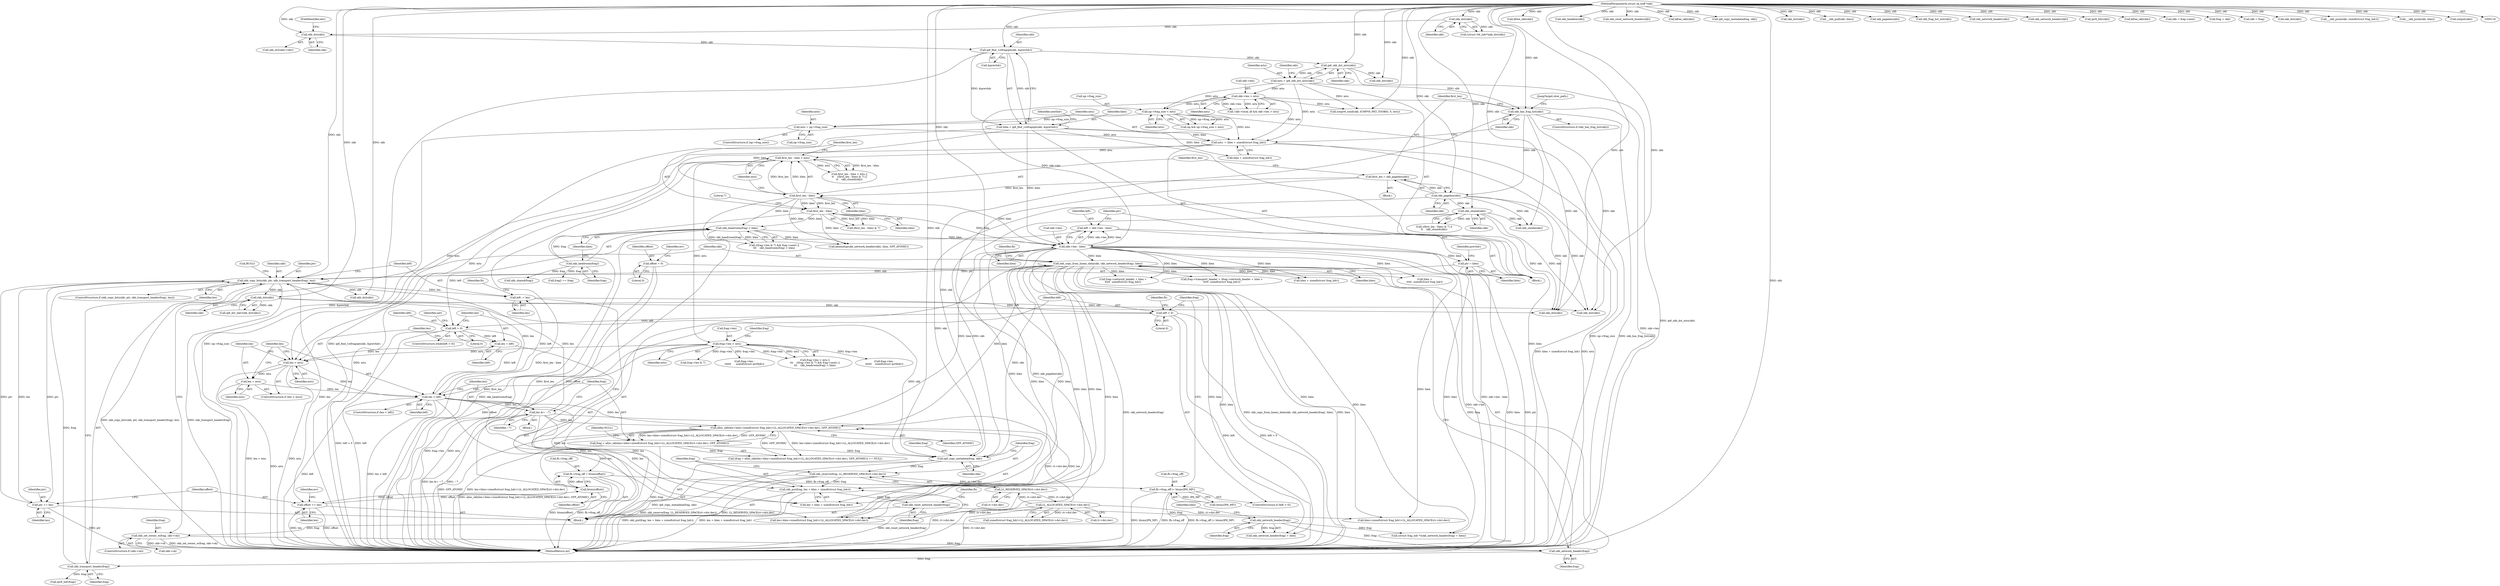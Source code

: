 digraph "0_linux_87c48fa3b4630905f98268dde838ee43626a060c_1@pointer" {
"1000804" [label="(Call,fh->frag_off = htons(offset))"];
"1000808" [label="(Call,htons(offset))"];
"1000154" [label="(Call,offset = 0)"];
"1000835" [label="(Call,offset += len)"];
"1000794" [label="(Call,skb_copy_bits(skb, ptr, skb_transport_header(frag), len))"];
"1000760" [label="(Call,skb_copy_from_linear_data(skb, skb_network_header(frag), hlen))"];
"1000710" [label="(Call,ip6_copy_metadata(frag, skb))"];
"1000680" [label="(Call,frag = alloc_skb(len+hlen+sizeof(struct frag_hdr)+LL_ALLOCATED_SPACE(rt->dst.dev), GFP_ATOMIC))"];
"1000682" [label="(Call,alloc_skb(len+hlen+sizeof(struct frag_hdr)+LL_ALLOCATED_SPACE(rt->dst.dev), GFP_ATOMIC))"];
"1000675" [label="(Call,len &= ~7)"];
"1000671" [label="(Call,len < left)"];
"1000667" [label="(Call,len = mtu)"];
"1000664" [label="(Call,len > mtu)"];
"1000660" [label="(Call,len = left)"];
"1000656" [label="(Call,left > 0)"];
"1000641" [label="(Call,left = skb->len - hlen)"];
"1000643" [label="(Call,skb->len - hlen)"];
"1000194" [label="(Call,skb->len > mtu)"];
"1000184" [label="(Call,mtu = ip6_skb_dst_mtu(skb))"];
"1000186" [label="(Call,ip6_skb_dst_mtu(skb))"];
"1000176" [label="(Call,ip6_find_1stfragopt(skb, &prevhdr))"];
"1000171" [label="(Call,skb_dst(skb))"];
"1000128" [label="(Call,skb_dst(skb))"];
"1000119" [label="(MethodParameterIn,struct sk_buff *skb)"];
"1000267" [label="(Call,first_len - hlen)"];
"1000261" [label="(Call,first_len - hlen)"];
"1000253" [label="(Call,first_len = skb_pagelen(skb))"];
"1000255" [label="(Call,skb_pagelen(skb))"];
"1000249" [label="(Call,skb_has_frag_list(skb))"];
"1000174" [label="(Call,hlen = ip6_find_1stfragopt(skb, &prevhdr))"];
"1000292" [label="(Call,skb_headroom(frag) < hlen)"];
"1000293" [label="(Call,skb_headroom(frag))"];
"1000811" [label="(Call,left > 0)"];
"1000801" [label="(Call,left -= len)"];
"1000260" [label="(Call,first_len - hlen > mtu)"];
"1000242" [label="(Call,mtu -= hlen + sizeof(struct frag_hdr))"];
"1000237" [label="(Call,mtu = np->frag_size)"];
"1000227" [label="(Call,np->frag_size < mtu)"];
"1000277" [label="(Call,frag->len > mtu)"];
"1000690" [label="(Call,LL_ALLOCATED_SPACE(rt->dst.dev))"];
"1000715" [label="(Call,LL_RESERVED_SPACE(rt->dst.dev))"];
"1000848" [label="(Call,skb_dst(skb))"];
"1000271" [label="(Call,skb_cloned(skb))"];
"1000762" [label="(Call,skb_network_header(frag))"];
"1000736" [label="(Call,skb_network_header(frag))"];
"1000729" [label="(Call,skb_reset_network_header(frag))"];
"1000721" [label="(Call,skb_put(frag, len + hlen + sizeof(struct frag_hdr)))"];
"1000713" [label="(Call,skb_reserve(frag, LL_RESERVED_SPACE(rt->dst.dev)))"];
"1000755" [label="(Call,skb_set_owner_w(frag, skb->sk))"];
"1000832" [label="(Call,ptr += len)"];
"1000648" [label="(Call,ptr = hlen)"];
"1000797" [label="(Call,skb_transport_header(frag))"];
"1000814" [label="(Call,fh->frag_off |= htons(IP6_MF))"];
"1000643" [label="(Call,skb->len - hlen)"];
"1000177" [label="(Identifier,skb)"];
"1000797" [label="(Call,skb_transport_header(frag))"];
"1000243" [label="(Identifier,mtu)"];
"1000254" [label="(Identifier,first_len)"];
"1000810" [label="(ControlStructure,if (left > 0))"];
"1000231" [label="(Identifier,mtu)"];
"1000868" [label="(Call,kfree_skb(skb))"];
"1000764" [label="(Identifier,hlen)"];
"1000808" [label="(Call,htons(offset))"];
"1000269" [label="(Identifier,hlen)"];
"1000679" [label="(Call,(frag = alloc_skb(len+hlen+sizeof(struct frag_hdr)+LL_ALLOCATED_SPACE(rt->dst.dev), GFP_ATOMIC)) == NULL)"];
"1000762" [label="(Call,skb_network_header(frag))"];
"1000809" [label="(Identifier,offset)"];
"1000763" [label="(Identifier,frag)"];
"1000170" [label="(Call,skb_dst(skb)->dev)"];
"1000660" [label="(Call,len = left)"];
"1000284" [label="(Call,frag->len & 7)"];
"1000756" [label="(Identifier,frag)"];
"1000702" [label="(Call,skb_dst(skb))"];
"1000723" [label="(Call,len + hlen + sizeof(struct frag_hdr))"];
"1000659" [label="(Block,)"];
"1000761" [label="(Identifier,skb)"];
"1000266" [label="(Call,(first_len - hlen) & 7)"];
"1000256" [label="(Identifier,skb)"];
"1000722" [label="(Identifier,frag)"];
"1000249" [label="(Call,skb_has_frag_list(skb))"];
"1000839" [label="(Identifier,err)"];
"1000262" [label="(Identifier,first_len)"];
"1000225" [label="(Call,np && np->frag_size < mtu)"];
"1000672" [label="(Identifier,len)"];
"1000833" [label="(Identifier,ptr)"];
"1000690" [label="(Call,LL_ALLOCATED_SPACE(rt->dst.dev))"];
"1000171" [label="(Call,skb_dst(skb))"];
"1000178" [label="(Call,&prevhdr)"];
"1000278" [label="(Call,frag->len)"];
"1000814" [label="(Call,fh->frag_off |= htons(IP6_MF))"];
"1000767" [label="(Identifier,fh)"];
"1000661" [label="(Identifier,len)"];
"1000794" [label="(Call,skb_copy_bits(skb, ptr, skb_transport_header(frag), len))"];
"1000849" [label="(Identifier,skb)"];
"1000129" [label="(Identifier,skb)"];
"1000641" [label="(Call,left = skb->len - hlen)"];
"1000228" [label="(Call,np->frag_size)"];
"1000259" [label="(Call,first_len - hlen > mtu ||\n\t\t    ((first_len - hlen) & 7) ||\n\t\t    skb_cloned(skb))"];
"1000865" [label="(Call,skb_dst(skb))"];
"1000422" [label="(Call,skb_headlen(skb))"];
"1000730" [label="(Identifier,frag)"];
"1000760" [label="(Call,skb_copy_from_linear_data(skb, skb_network_header(frag), hlen))"];
"1000743" [label="(Call,frag->network_header + hlen +\n\t\t\t\t\t  sizeof(struct frag_hdr))"];
"1000800" [label="(Call,BUG())"];
"1000804" [label="(Call,fh->frag_off = htons(offset))"];
"1000271" [label="(Call,skb_cloned(skb))"];
"1000381" [label="(Call,skb_reset_network_header(skb))"];
"1000292" [label="(Call,skb_headroom(frag) < hlen)"];
"1000219" [label="(Call,kfree_skb(skb))"];
"1000837" [label="(Identifier,len)"];
"1000242" [label="(Call,mtu -= hlen + sizeof(struct frag_hdr))"];
"1000176" [label="(Call,ip6_find_1stfragopt(skb, &prevhdr))"];
"1000195" [label="(Call,skb->len)"];
"1000665" [label="(Identifier,len)"];
"1000666" [label="(Identifier,mtu)"];
"1000227" [label="(Call,np->frag_size < mtu)"];
"1000755" [label="(Call,skb_set_owner_w(frag, skb->sk))"];
"1000834" [label="(Identifier,len)"];
"1000529" [label="(Call,ip6_copy_metadata(frag, skb))"];
"1000676" [label="(Identifier,len)"];
"1000757" [label="(Call,skb->sk)"];
"1000173" [label="(FieldIdentifier,dev)"];
"1000712" [label="(Identifier,skb)"];
"1000128" [label="(Call,skb_dst(skb))"];
"1000205" [label="(Call,skb_dst(skb))"];
"1000642" [label="(Identifier,left)"];
"1000649" [label="(Identifier,ptr)"];
"1000805" [label="(Call,fh->frag_off)"];
"1000822" [label="(Call,ipv6_hdr(frag))"];
"1000244" [label="(Call,hlen + sizeof(struct frag_hdr))"];
"1000732" [label="(Identifier,fh)"];
"1000264" [label="(Identifier,mtu)"];
"1000737" [label="(Identifier,frag)"];
"1000261" [label="(Call,first_len - hlen)"];
"1000710" [label="(Call,ip6_copy_metadata(frag, skb))"];
"1000650" [label="(Identifier,hlen)"];
"1000818" [label="(Call,htons(IP6_MF))"];
"1000713" [label="(Call,skb_reserve(frag, LL_RESERVED_SPACE(rt->dst.dev)))"];
"1000644" [label="(Call,skb->len)"];
"1000216" [label="(Call,skb_dst(skb))"];
"1000813" [label="(Literal,0)"];
"1000836" [label="(Identifier,offset)"];
"1000682" [label="(Call,alloc_skb(len+hlen+sizeof(struct frag_hdr)+LL_ALLOCATED_SPACE(rt->dst.dev), GFP_ATOMIC))"];
"1000815" [label="(Call,fh->frag_off)"];
"1000184" [label="(Call,mtu = ip6_skb_dst_mtu(skb))"];
"1000367" [label="(Call,__skb_pull(skb, hlen))"];
"1000175" [label="(Identifier,hlen)"];
"1000238" [label="(Identifier,mtu)"];
"1000277" [label="(Call,frag->len > mtu)"];
"1000250" [label="(Identifier,skb)"];
"1000711" [label="(Identifier,frag)"];
"1000793" [label="(ControlStructure,if (skb_copy_bits(skb, ptr, skb_transport_header(frag), len)))"];
"1000172" [label="(Identifier,skb)"];
"1000268" [label="(Identifier,first_len)"];
"1000260" [label="(Call,first_len - hlen > mtu)"];
"1000174" [label="(Call,hlen = ip6_find_1stfragopt(skb, &prevhdr))"];
"1000251" [label="(Block,)"];
"1000736" [label="(Call,skb_network_header(frag))"];
"1000739" [label="(Call,frag->transport_header = (frag->network_header + hlen +\n\t\t\t\t\t  sizeof(struct frag_hdr)))"];
"1000414" [label="(Call,skb_pagelen(skb))"];
"1000847" [label="(Call,ip6_dst_idev(skb_dst(skb)))"];
"1000683" [label="(Call,len+hlen+sizeof(struct frag_hdr)+LL_ALLOCATED_SPACE(rt->dst.dev))"];
"1000662" [label="(Identifier,left)"];
"1000658" [label="(Literal,0)"];
"1000126" [label="(Call,(struct rt6_info*)skb_dst(skb))"];
"1000716" [label="(Call,rt->dst.dev)"];
"1000270" [label="(Literal,7)"];
"1000233" [label="(ControlStructure,if (np->frag_size))"];
"1000192" [label="(Identifier,skb)"];
"1000680" [label="(Call,frag = alloc_skb(len+hlen+sizeof(struct frag_hdr)+LL_ALLOCATED_SPACE(rt->dst.dev), GFP_ATOMIC))"];
"1000647" [label="(Identifier,hlen)"];
"1000751" [label="(ControlStructure,if (skb->sk))"];
"1000198" [label="(Identifier,mtu)"];
"1000208" [label="(Call,icmpv6_send(skb, ICMPV6_PKT_TOOBIG, 0, mtu))"];
"1000154" [label="(Call,offset = 0)"];
"1000657" [label="(Identifier,left)"];
"1000186" [label="(Call,ip6_skb_dst_mtu(skb))"];
"1000664" [label="(Call,len > mtu)"];
"1000721" [label="(Call,skb_put(frag, len + hlen + sizeof(struct frag_hdr)))"];
"1000656" [label="(Call,left > 0)"];
"1000803" [label="(Identifier,len)"];
"1000802" [label="(Identifier,left)"];
"1000267" [label="(Call,first_len - hlen)"];
"1000668" [label="(Identifier,len)"];
"1000640" [label="(JumpTarget,slow_path:)"];
"1000523" [label="(Call,frag->len -\n\t\t\t\t\t\t      sizeof(struct ipv6hdr))"];
"1000801" [label="(Call,left -= len)"];
"1000121" [label="(Block,)"];
"1000619" [label="(Call,frag2 == frag)"];
"1000295" [label="(Identifier,hlen)"];
"1000185" [label="(Identifier,mtu)"];
"1000265" [label="(Call,((first_len - hlen) & 7) ||\n\t\t    skb_cloned(skb))"];
"1000155" [label="(Identifier,offset)"];
"1000341" [label="(Call,skb_frag_list_init(skb))"];
"1000350" [label="(Call,skb_network_header(skb))"];
"1000681" [label="(Identifier,frag)"];
"1000733" [label="(Call,(struct frag_hdr *)(skb_network_header(frag) + hlen))"];
"1000725" [label="(Call,hlen + sizeof(struct frag_hdr))"];
"1000384" [label="(Call,skb_network_header(skb))"];
"1000431" [label="(Call,ipv6_hdr(skb))"];
"1000239" [label="(Call,np->frag_size)"];
"1000697" [label="(Identifier,NULL)"];
"1000189" [label="(Call,!skb->local_df && skb->len > mtu)"];
"1000298" [label="(Call,skb_shared(frag))"];
"1000857" [label="(Call,kfree_skb(skb))"];
"1000272" [label="(Identifier,skb)"];
"1000674" [label="(Block,)"];
"1000349" [label="(Call,kmemdup(skb_network_header(skb), hlen, GFP_ATOMIC))"];
"1000729" [label="(Call,skb_reset_network_header(frag))"];
"1000653" [label="(Identifier,prevhdr)"];
"1000281" [label="(Identifier,mtu)"];
"1000655" [label="(ControlStructure,while(left > 0))"];
"1000276" [label="(Call,frag->len > mtu ||\n\t\t\t    ((frag->len & 7) && frag->next) ||\n\t\t\t    skb_headroom(frag) < hlen)"];
"1000591" [label="(Call,skb = frag->next)"];
"1000823" [label="(Identifier,frag)"];
"1000648" [label="(Call,ptr = hlen)"];
"1000715" [label="(Call,LL_RESERVED_SPACE(rt->dst.dev))"];
"1000237" [label="(Call,mtu = np->frag_size)"];
"1000835" [label="(Call,offset += len)"];
"1000747" [label="(Call,hlen +\n\t\t\t\t\t  sizeof(struct frag_hdr))"];
"1000798" [label="(Identifier,frag)"];
"1000671" [label="(Call,len < left)"];
"1000852" [label="(Identifier,net)"];
"1000685" [label="(Call,hlen+sizeof(struct frag_hdr)+LL_ALLOCATED_SPACE(rt->dst.dev))"];
"1000598" [label="(Call,frag = skb)"];
"1000263" [label="(Identifier,hlen)"];
"1000194" [label="(Call,skb->len > mtu)"];
"1000687" [label="(Call,sizeof(struct frag_hdr)+LL_ALLOCATED_SPACE(rt->dst.dev))"];
"1000854" [label="(Call,skb_dst(skb))"];
"1000293" [label="(Call,skb_headroom(frag))"];
"1000553" [label="(Call,skb = frag)"];
"1000187" [label="(Identifier,skb)"];
"1000735" [label="(Call,skb_network_header(frag) + hlen)"];
"1000248" [label="(ControlStructure,if (skb_has_frag_list(skb)))"];
"1000286" [label="(Identifier,frag)"];
"1000795" [label="(Identifier,skb)"];
"1000361" [label="(Call,skb_dst(skb))"];
"1000667" [label="(Call,len = mtu)"];
"1000796" [label="(Identifier,ptr)"];
"1000294" [label="(Identifier,frag)"];
"1000677" [label="(Identifier,~7)"];
"1000338" [label="(Call,skb_shinfo(skb))"];
"1000811" [label="(Call,left > 0)"];
"1000181" [label="(Identifier,nexthdr)"];
"1000816" [label="(Identifier,fh)"];
"1000663" [label="(ControlStructure,if (len > mtu))"];
"1000738" [label="(Identifier,hlen)"];
"1000673" [label="(Identifier,left)"];
"1000253" [label="(Call,first_len = skb_pagelen(skb))"];
"1000374" [label="(Call,__skb_push(skb, sizeof(struct frag_hdr)))"];
"1000691" [label="(Call,rt->dst.dev)"];
"1000799" [label="(Identifier,len)"];
"1000670" [label="(ControlStructure,if (len < left))"];
"1000848" [label="(Call,skb_dst(skb))"];
"1000872" [label="(MethodReturn,int)"];
"1000669" [label="(Identifier,mtu)"];
"1000282" [label="(Call,((frag->len & 7) && frag->next) ||\n\t\t\t    skb_headroom(frag) < hlen)"];
"1000826" [label="(Call,frag->len -\n\t\t\t\t\t\t    sizeof(struct ipv6hdr))"];
"1000156" [label="(Literal,0)"];
"1000378" [label="(Call,__skb_push(skb, hlen))"];
"1000812" [label="(Identifier,left)"];
"1000806" [label="(Identifier,fh)"];
"1000696" [label="(Identifier,GFP_ATOMIC)"];
"1000159" [label="(Identifier,err)"];
"1000675" [label="(Call,len &= ~7)"];
"1000714" [label="(Identifier,frag)"];
"1000255" [label="(Call,skb_pagelen(skb))"];
"1000534" [label="(Call,output(skb))"];
"1000119" [label="(MethodParameterIn,struct sk_buff *skb)"];
"1000832" [label="(Call,ptr += len)"];
"1000804" -> "1000659"  [label="AST: "];
"1000804" -> "1000808"  [label="CFG: "];
"1000805" -> "1000804"  [label="AST: "];
"1000808" -> "1000804"  [label="AST: "];
"1000812" -> "1000804"  [label="CFG: "];
"1000804" -> "1000872"  [label="DDG: fh->frag_off"];
"1000804" -> "1000872"  [label="DDG: htons(offset)"];
"1000808" -> "1000804"  [label="DDG: offset"];
"1000804" -> "1000814"  [label="DDG: fh->frag_off"];
"1000808" -> "1000809"  [label="CFG: "];
"1000809" -> "1000808"  [label="AST: "];
"1000154" -> "1000808"  [label="DDG: offset"];
"1000835" -> "1000808"  [label="DDG: offset"];
"1000808" -> "1000835"  [label="DDG: offset"];
"1000154" -> "1000121"  [label="AST: "];
"1000154" -> "1000156"  [label="CFG: "];
"1000155" -> "1000154"  [label="AST: "];
"1000156" -> "1000154"  [label="AST: "];
"1000159" -> "1000154"  [label="CFG: "];
"1000154" -> "1000872"  [label="DDG: offset"];
"1000835" -> "1000659"  [label="AST: "];
"1000835" -> "1000837"  [label="CFG: "];
"1000836" -> "1000835"  [label="AST: "];
"1000837" -> "1000835"  [label="AST: "];
"1000839" -> "1000835"  [label="CFG: "];
"1000835" -> "1000872"  [label="DDG: offset"];
"1000835" -> "1000872"  [label="DDG: len"];
"1000794" -> "1000835"  [label="DDG: len"];
"1000794" -> "1000793"  [label="AST: "];
"1000794" -> "1000799"  [label="CFG: "];
"1000795" -> "1000794"  [label="AST: "];
"1000796" -> "1000794"  [label="AST: "];
"1000797" -> "1000794"  [label="AST: "];
"1000799" -> "1000794"  [label="AST: "];
"1000800" -> "1000794"  [label="CFG: "];
"1000802" -> "1000794"  [label="CFG: "];
"1000794" -> "1000872"  [label="DDG: skb_copy_bits(skb, ptr, skb_transport_header(frag), len)"];
"1000794" -> "1000872"  [label="DDG: skb_transport_header(frag)"];
"1000760" -> "1000794"  [label="DDG: skb"];
"1000119" -> "1000794"  [label="DDG: skb"];
"1000832" -> "1000794"  [label="DDG: ptr"];
"1000648" -> "1000794"  [label="DDG: ptr"];
"1000797" -> "1000794"  [label="DDG: frag"];
"1000675" -> "1000794"  [label="DDG: len"];
"1000671" -> "1000794"  [label="DDG: len"];
"1000794" -> "1000801"  [label="DDG: len"];
"1000794" -> "1000832"  [label="DDG: len"];
"1000794" -> "1000832"  [label="DDG: ptr"];
"1000794" -> "1000848"  [label="DDG: skb"];
"1000794" -> "1000865"  [label="DDG: skb"];
"1000760" -> "1000659"  [label="AST: "];
"1000760" -> "1000764"  [label="CFG: "];
"1000761" -> "1000760"  [label="AST: "];
"1000762" -> "1000760"  [label="AST: "];
"1000764" -> "1000760"  [label="AST: "];
"1000767" -> "1000760"  [label="CFG: "];
"1000760" -> "1000872"  [label="DDG: skb_network_header(frag)"];
"1000760" -> "1000872"  [label="DDG: skb_copy_from_linear_data(skb, skb_network_header(frag), hlen)"];
"1000760" -> "1000872"  [label="DDG: hlen"];
"1000760" -> "1000682"  [label="DDG: hlen"];
"1000760" -> "1000683"  [label="DDG: hlen"];
"1000760" -> "1000685"  [label="DDG: hlen"];
"1000760" -> "1000721"  [label="DDG: hlen"];
"1000760" -> "1000723"  [label="DDG: hlen"];
"1000760" -> "1000725"  [label="DDG: hlen"];
"1000760" -> "1000733"  [label="DDG: hlen"];
"1000760" -> "1000735"  [label="DDG: hlen"];
"1000760" -> "1000739"  [label="DDG: hlen"];
"1000760" -> "1000743"  [label="DDG: hlen"];
"1000760" -> "1000747"  [label="DDG: hlen"];
"1000710" -> "1000760"  [label="DDG: skb"];
"1000119" -> "1000760"  [label="DDG: skb"];
"1000762" -> "1000760"  [label="DDG: frag"];
"1000643" -> "1000760"  [label="DDG: hlen"];
"1000710" -> "1000659"  [label="AST: "];
"1000710" -> "1000712"  [label="CFG: "];
"1000711" -> "1000710"  [label="AST: "];
"1000712" -> "1000710"  [label="AST: "];
"1000714" -> "1000710"  [label="CFG: "];
"1000710" -> "1000872"  [label="DDG: ip6_copy_metadata(frag, skb)"];
"1000680" -> "1000710"  [label="DDG: frag"];
"1000848" -> "1000710"  [label="DDG: skb"];
"1000249" -> "1000710"  [label="DDG: skb"];
"1000271" -> "1000710"  [label="DDG: skb"];
"1000255" -> "1000710"  [label="DDG: skb"];
"1000119" -> "1000710"  [label="DDG: skb"];
"1000710" -> "1000713"  [label="DDG: frag"];
"1000680" -> "1000679"  [label="AST: "];
"1000680" -> "1000682"  [label="CFG: "];
"1000681" -> "1000680"  [label="AST: "];
"1000682" -> "1000680"  [label="AST: "];
"1000697" -> "1000680"  [label="CFG: "];
"1000680" -> "1000872"  [label="DDG: frag"];
"1000680" -> "1000872"  [label="DDG: alloc_skb(len+hlen+sizeof(struct frag_hdr)+LL_ALLOCATED_SPACE(rt->dst.dev), GFP_ATOMIC)"];
"1000680" -> "1000679"  [label="DDG: frag"];
"1000682" -> "1000680"  [label="DDG: len+hlen+sizeof(struct frag_hdr)+LL_ALLOCATED_SPACE(rt->dst.dev)"];
"1000682" -> "1000680"  [label="DDG: GFP_ATOMIC"];
"1000682" -> "1000696"  [label="CFG: "];
"1000683" -> "1000682"  [label="AST: "];
"1000696" -> "1000682"  [label="AST: "];
"1000682" -> "1000872"  [label="DDG: GFP_ATOMIC"];
"1000682" -> "1000872"  [label="DDG: len+hlen+sizeof(struct frag_hdr)+LL_ALLOCATED_SPACE(rt->dst.dev)"];
"1000682" -> "1000679"  [label="DDG: len+hlen+sizeof(struct frag_hdr)+LL_ALLOCATED_SPACE(rt->dst.dev)"];
"1000682" -> "1000679"  [label="DDG: GFP_ATOMIC"];
"1000675" -> "1000682"  [label="DDG: len"];
"1000671" -> "1000682"  [label="DDG: len"];
"1000643" -> "1000682"  [label="DDG: hlen"];
"1000690" -> "1000682"  [label="DDG: rt->dst.dev"];
"1000675" -> "1000674"  [label="AST: "];
"1000675" -> "1000677"  [label="CFG: "];
"1000676" -> "1000675"  [label="AST: "];
"1000677" -> "1000675"  [label="AST: "];
"1000681" -> "1000675"  [label="CFG: "];
"1000675" -> "1000872"  [label="DDG: ~7"];
"1000675" -> "1000872"  [label="DDG: len &= ~7"];
"1000671" -> "1000675"  [label="DDG: len"];
"1000675" -> "1000683"  [label="DDG: len"];
"1000675" -> "1000721"  [label="DDG: len"];
"1000675" -> "1000723"  [label="DDG: len"];
"1000671" -> "1000670"  [label="AST: "];
"1000671" -> "1000673"  [label="CFG: "];
"1000672" -> "1000671"  [label="AST: "];
"1000673" -> "1000671"  [label="AST: "];
"1000676" -> "1000671"  [label="CFG: "];
"1000681" -> "1000671"  [label="CFG: "];
"1000671" -> "1000872"  [label="DDG: len < left"];
"1000671" -> "1000872"  [label="DDG: left"];
"1000667" -> "1000671"  [label="DDG: len"];
"1000664" -> "1000671"  [label="DDG: len"];
"1000656" -> "1000671"  [label="DDG: left"];
"1000671" -> "1000683"  [label="DDG: len"];
"1000671" -> "1000721"  [label="DDG: len"];
"1000671" -> "1000723"  [label="DDG: len"];
"1000671" -> "1000801"  [label="DDG: left"];
"1000667" -> "1000663"  [label="AST: "];
"1000667" -> "1000669"  [label="CFG: "];
"1000668" -> "1000667"  [label="AST: "];
"1000669" -> "1000667"  [label="AST: "];
"1000672" -> "1000667"  [label="CFG: "];
"1000667" -> "1000872"  [label="DDG: mtu"];
"1000664" -> "1000667"  [label="DDG: mtu"];
"1000664" -> "1000663"  [label="AST: "];
"1000664" -> "1000666"  [label="CFG: "];
"1000665" -> "1000664"  [label="AST: "];
"1000666" -> "1000664"  [label="AST: "];
"1000668" -> "1000664"  [label="CFG: "];
"1000672" -> "1000664"  [label="CFG: "];
"1000664" -> "1000872"  [label="DDG: len > mtu"];
"1000664" -> "1000872"  [label="DDG: mtu"];
"1000660" -> "1000664"  [label="DDG: len"];
"1000260" -> "1000664"  [label="DDG: mtu"];
"1000242" -> "1000664"  [label="DDG: mtu"];
"1000277" -> "1000664"  [label="DDG: mtu"];
"1000660" -> "1000659"  [label="AST: "];
"1000660" -> "1000662"  [label="CFG: "];
"1000661" -> "1000660"  [label="AST: "];
"1000662" -> "1000660"  [label="AST: "];
"1000665" -> "1000660"  [label="CFG: "];
"1000656" -> "1000660"  [label="DDG: left"];
"1000656" -> "1000655"  [label="AST: "];
"1000656" -> "1000658"  [label="CFG: "];
"1000657" -> "1000656"  [label="AST: "];
"1000658" -> "1000656"  [label="AST: "];
"1000661" -> "1000656"  [label="CFG: "];
"1000852" -> "1000656"  [label="CFG: "];
"1000656" -> "1000872"  [label="DDG: left > 0"];
"1000656" -> "1000872"  [label="DDG: left"];
"1000641" -> "1000656"  [label="DDG: left"];
"1000811" -> "1000656"  [label="DDG: left"];
"1000641" -> "1000121"  [label="AST: "];
"1000641" -> "1000643"  [label="CFG: "];
"1000642" -> "1000641"  [label="AST: "];
"1000643" -> "1000641"  [label="AST: "];
"1000649" -> "1000641"  [label="CFG: "];
"1000641" -> "1000872"  [label="DDG: skb->len - hlen"];
"1000643" -> "1000641"  [label="DDG: skb->len"];
"1000643" -> "1000641"  [label="DDG: hlen"];
"1000643" -> "1000647"  [label="CFG: "];
"1000644" -> "1000643"  [label="AST: "];
"1000647" -> "1000643"  [label="AST: "];
"1000643" -> "1000872"  [label="DDG: skb->len"];
"1000194" -> "1000643"  [label="DDG: skb->len"];
"1000267" -> "1000643"  [label="DDG: hlen"];
"1000261" -> "1000643"  [label="DDG: hlen"];
"1000292" -> "1000643"  [label="DDG: hlen"];
"1000174" -> "1000643"  [label="DDG: hlen"];
"1000643" -> "1000648"  [label="DDG: hlen"];
"1000643" -> "1000683"  [label="DDG: hlen"];
"1000643" -> "1000685"  [label="DDG: hlen"];
"1000643" -> "1000721"  [label="DDG: hlen"];
"1000643" -> "1000723"  [label="DDG: hlen"];
"1000643" -> "1000725"  [label="DDG: hlen"];
"1000643" -> "1000733"  [label="DDG: hlen"];
"1000643" -> "1000735"  [label="DDG: hlen"];
"1000643" -> "1000739"  [label="DDG: hlen"];
"1000643" -> "1000743"  [label="DDG: hlen"];
"1000643" -> "1000747"  [label="DDG: hlen"];
"1000194" -> "1000189"  [label="AST: "];
"1000194" -> "1000198"  [label="CFG: "];
"1000195" -> "1000194"  [label="AST: "];
"1000198" -> "1000194"  [label="AST: "];
"1000189" -> "1000194"  [label="CFG: "];
"1000194" -> "1000872"  [label="DDG: skb->len"];
"1000194" -> "1000189"  [label="DDG: skb->len"];
"1000194" -> "1000189"  [label="DDG: mtu"];
"1000184" -> "1000194"  [label="DDG: mtu"];
"1000194" -> "1000208"  [label="DDG: mtu"];
"1000194" -> "1000227"  [label="DDG: mtu"];
"1000194" -> "1000242"  [label="DDG: mtu"];
"1000184" -> "1000121"  [label="AST: "];
"1000184" -> "1000186"  [label="CFG: "];
"1000185" -> "1000184"  [label="AST: "];
"1000186" -> "1000184"  [label="AST: "];
"1000192" -> "1000184"  [label="CFG: "];
"1000184" -> "1000872"  [label="DDG: ip6_skb_dst_mtu(skb)"];
"1000186" -> "1000184"  [label="DDG: skb"];
"1000184" -> "1000208"  [label="DDG: mtu"];
"1000184" -> "1000227"  [label="DDG: mtu"];
"1000184" -> "1000242"  [label="DDG: mtu"];
"1000186" -> "1000187"  [label="CFG: "];
"1000187" -> "1000186"  [label="AST: "];
"1000176" -> "1000186"  [label="DDG: skb"];
"1000119" -> "1000186"  [label="DDG: skb"];
"1000186" -> "1000205"  [label="DDG: skb"];
"1000186" -> "1000249"  [label="DDG: skb"];
"1000176" -> "1000174"  [label="AST: "];
"1000176" -> "1000178"  [label="CFG: "];
"1000177" -> "1000176"  [label="AST: "];
"1000178" -> "1000176"  [label="AST: "];
"1000174" -> "1000176"  [label="CFG: "];
"1000176" -> "1000872"  [label="DDG: &prevhdr"];
"1000176" -> "1000174"  [label="DDG: skb"];
"1000176" -> "1000174"  [label="DDG: &prevhdr"];
"1000171" -> "1000176"  [label="DDG: skb"];
"1000119" -> "1000176"  [label="DDG: skb"];
"1000171" -> "1000170"  [label="AST: "];
"1000171" -> "1000172"  [label="CFG: "];
"1000172" -> "1000171"  [label="AST: "];
"1000173" -> "1000171"  [label="CFG: "];
"1000128" -> "1000171"  [label="DDG: skb"];
"1000119" -> "1000171"  [label="DDG: skb"];
"1000128" -> "1000126"  [label="AST: "];
"1000128" -> "1000129"  [label="CFG: "];
"1000129" -> "1000128"  [label="AST: "];
"1000126" -> "1000128"  [label="CFG: "];
"1000128" -> "1000126"  [label="DDG: skb"];
"1000119" -> "1000128"  [label="DDG: skb"];
"1000119" -> "1000118"  [label="AST: "];
"1000119" -> "1000872"  [label="DDG: skb"];
"1000119" -> "1000205"  [label="DDG: skb"];
"1000119" -> "1000208"  [label="DDG: skb"];
"1000119" -> "1000216"  [label="DDG: skb"];
"1000119" -> "1000219"  [label="DDG: skb"];
"1000119" -> "1000249"  [label="DDG: skb"];
"1000119" -> "1000255"  [label="DDG: skb"];
"1000119" -> "1000271"  [label="DDG: skb"];
"1000119" -> "1000338"  [label="DDG: skb"];
"1000119" -> "1000341"  [label="DDG: skb"];
"1000119" -> "1000350"  [label="DDG: skb"];
"1000119" -> "1000361"  [label="DDG: skb"];
"1000119" -> "1000367"  [label="DDG: skb"];
"1000119" -> "1000374"  [label="DDG: skb"];
"1000119" -> "1000378"  [label="DDG: skb"];
"1000119" -> "1000381"  [label="DDG: skb"];
"1000119" -> "1000384"  [label="DDG: skb"];
"1000119" -> "1000414"  [label="DDG: skb"];
"1000119" -> "1000422"  [label="DDG: skb"];
"1000119" -> "1000431"  [label="DDG: skb"];
"1000119" -> "1000529"  [label="DDG: skb"];
"1000119" -> "1000534"  [label="DDG: skb"];
"1000119" -> "1000553"  [label="DDG: skb"];
"1000119" -> "1000591"  [label="DDG: skb"];
"1000119" -> "1000598"  [label="DDG: skb"];
"1000119" -> "1000702"  [label="DDG: skb"];
"1000119" -> "1000848"  [label="DDG: skb"];
"1000119" -> "1000854"  [label="DDG: skb"];
"1000119" -> "1000857"  [label="DDG: skb"];
"1000119" -> "1000865"  [label="DDG: skb"];
"1000119" -> "1000868"  [label="DDG: skb"];
"1000267" -> "1000266"  [label="AST: "];
"1000267" -> "1000269"  [label="CFG: "];
"1000268" -> "1000267"  [label="AST: "];
"1000269" -> "1000267"  [label="AST: "];
"1000270" -> "1000267"  [label="CFG: "];
"1000267" -> "1000872"  [label="DDG: first_len"];
"1000267" -> "1000266"  [label="DDG: first_len"];
"1000267" -> "1000266"  [label="DDG: hlen"];
"1000261" -> "1000267"  [label="DDG: first_len"];
"1000261" -> "1000267"  [label="DDG: hlen"];
"1000267" -> "1000292"  [label="DDG: hlen"];
"1000267" -> "1000349"  [label="DDG: hlen"];
"1000261" -> "1000260"  [label="AST: "];
"1000261" -> "1000263"  [label="CFG: "];
"1000262" -> "1000261"  [label="AST: "];
"1000263" -> "1000261"  [label="AST: "];
"1000264" -> "1000261"  [label="CFG: "];
"1000261" -> "1000872"  [label="DDG: first_len"];
"1000261" -> "1000260"  [label="DDG: first_len"];
"1000261" -> "1000260"  [label="DDG: hlen"];
"1000253" -> "1000261"  [label="DDG: first_len"];
"1000174" -> "1000261"  [label="DDG: hlen"];
"1000261" -> "1000292"  [label="DDG: hlen"];
"1000261" -> "1000349"  [label="DDG: hlen"];
"1000253" -> "1000251"  [label="AST: "];
"1000253" -> "1000255"  [label="CFG: "];
"1000254" -> "1000253"  [label="AST: "];
"1000255" -> "1000253"  [label="AST: "];
"1000262" -> "1000253"  [label="CFG: "];
"1000253" -> "1000872"  [label="DDG: skb_pagelen(skb)"];
"1000255" -> "1000253"  [label="DDG: skb"];
"1000255" -> "1000256"  [label="CFG: "];
"1000256" -> "1000255"  [label="AST: "];
"1000249" -> "1000255"  [label="DDG: skb"];
"1000255" -> "1000271"  [label="DDG: skb"];
"1000255" -> "1000338"  [label="DDG: skb"];
"1000255" -> "1000702"  [label="DDG: skb"];
"1000255" -> "1000854"  [label="DDG: skb"];
"1000249" -> "1000248"  [label="AST: "];
"1000249" -> "1000250"  [label="CFG: "];
"1000250" -> "1000249"  [label="AST: "];
"1000254" -> "1000249"  [label="CFG: "];
"1000640" -> "1000249"  [label="CFG: "];
"1000249" -> "1000872"  [label="DDG: skb_has_frag_list(skb)"];
"1000249" -> "1000702"  [label="DDG: skb"];
"1000249" -> "1000854"  [label="DDG: skb"];
"1000174" -> "1000121"  [label="AST: "];
"1000175" -> "1000174"  [label="AST: "];
"1000181" -> "1000174"  [label="CFG: "];
"1000174" -> "1000872"  [label="DDG: ip6_find_1stfragopt(skb, &prevhdr)"];
"1000174" -> "1000872"  [label="DDG: hlen"];
"1000174" -> "1000242"  [label="DDG: hlen"];
"1000174" -> "1000244"  [label="DDG: hlen"];
"1000292" -> "1000282"  [label="AST: "];
"1000292" -> "1000295"  [label="CFG: "];
"1000293" -> "1000292"  [label="AST: "];
"1000295" -> "1000292"  [label="AST: "];
"1000282" -> "1000292"  [label="CFG: "];
"1000292" -> "1000872"  [label="DDG: skb_headroom(frag)"];
"1000292" -> "1000282"  [label="DDG: skb_headroom(frag)"];
"1000292" -> "1000282"  [label="DDG: hlen"];
"1000293" -> "1000292"  [label="DDG: frag"];
"1000292" -> "1000349"  [label="DDG: hlen"];
"1000293" -> "1000294"  [label="CFG: "];
"1000294" -> "1000293"  [label="AST: "];
"1000295" -> "1000293"  [label="CFG: "];
"1000293" -> "1000298"  [label="DDG: frag"];
"1000293" -> "1000619"  [label="DDG: frag"];
"1000811" -> "1000810"  [label="AST: "];
"1000811" -> "1000813"  [label="CFG: "];
"1000812" -> "1000811"  [label="AST: "];
"1000813" -> "1000811"  [label="AST: "];
"1000816" -> "1000811"  [label="CFG: "];
"1000823" -> "1000811"  [label="CFG: "];
"1000811" -> "1000872"  [label="DDG: left > 0"];
"1000811" -> "1000872"  [label="DDG: left"];
"1000801" -> "1000811"  [label="DDG: left"];
"1000801" -> "1000659"  [label="AST: "];
"1000801" -> "1000803"  [label="CFG: "];
"1000802" -> "1000801"  [label="AST: "];
"1000803" -> "1000801"  [label="AST: "];
"1000806" -> "1000801"  [label="CFG: "];
"1000260" -> "1000259"  [label="AST: "];
"1000260" -> "1000264"  [label="CFG: "];
"1000264" -> "1000260"  [label="AST: "];
"1000268" -> "1000260"  [label="CFG: "];
"1000259" -> "1000260"  [label="CFG: "];
"1000260" -> "1000872"  [label="DDG: mtu"];
"1000260" -> "1000872"  [label="DDG: first_len - hlen"];
"1000260" -> "1000259"  [label="DDG: first_len - hlen"];
"1000260" -> "1000259"  [label="DDG: mtu"];
"1000242" -> "1000260"  [label="DDG: mtu"];
"1000260" -> "1000277"  [label="DDG: mtu"];
"1000242" -> "1000121"  [label="AST: "];
"1000242" -> "1000244"  [label="CFG: "];
"1000243" -> "1000242"  [label="AST: "];
"1000244" -> "1000242"  [label="AST: "];
"1000250" -> "1000242"  [label="CFG: "];
"1000242" -> "1000872"  [label="DDG: hlen + sizeof(struct frag_hdr)"];
"1000242" -> "1000872"  [label="DDG: mtu"];
"1000237" -> "1000242"  [label="DDG: mtu"];
"1000227" -> "1000242"  [label="DDG: mtu"];
"1000237" -> "1000233"  [label="AST: "];
"1000237" -> "1000239"  [label="CFG: "];
"1000238" -> "1000237"  [label="AST: "];
"1000239" -> "1000237"  [label="AST: "];
"1000243" -> "1000237"  [label="CFG: "];
"1000237" -> "1000872"  [label="DDG: np->frag_size"];
"1000227" -> "1000237"  [label="DDG: np->frag_size"];
"1000227" -> "1000225"  [label="AST: "];
"1000227" -> "1000231"  [label="CFG: "];
"1000228" -> "1000227"  [label="AST: "];
"1000231" -> "1000227"  [label="AST: "];
"1000225" -> "1000227"  [label="CFG: "];
"1000227" -> "1000872"  [label="DDG: np->frag_size"];
"1000227" -> "1000225"  [label="DDG: np->frag_size"];
"1000227" -> "1000225"  [label="DDG: mtu"];
"1000277" -> "1000276"  [label="AST: "];
"1000277" -> "1000281"  [label="CFG: "];
"1000278" -> "1000277"  [label="AST: "];
"1000281" -> "1000277"  [label="AST: "];
"1000286" -> "1000277"  [label="CFG: "];
"1000276" -> "1000277"  [label="CFG: "];
"1000277" -> "1000872"  [label="DDG: frag->len"];
"1000277" -> "1000872"  [label="DDG: mtu"];
"1000277" -> "1000276"  [label="DDG: frag->len"];
"1000277" -> "1000276"  [label="DDG: mtu"];
"1000277" -> "1000284"  [label="DDG: frag->len"];
"1000277" -> "1000523"  [label="DDG: frag->len"];
"1000277" -> "1000826"  [label="DDG: frag->len"];
"1000690" -> "1000687"  [label="AST: "];
"1000690" -> "1000691"  [label="CFG: "];
"1000691" -> "1000690"  [label="AST: "];
"1000687" -> "1000690"  [label="CFG: "];
"1000690" -> "1000872"  [label="DDG: rt->dst.dev"];
"1000690" -> "1000683"  [label="DDG: rt->dst.dev"];
"1000690" -> "1000685"  [label="DDG: rt->dst.dev"];
"1000690" -> "1000687"  [label="DDG: rt->dst.dev"];
"1000715" -> "1000690"  [label="DDG: rt->dst.dev"];
"1000690" -> "1000715"  [label="DDG: rt->dst.dev"];
"1000715" -> "1000713"  [label="AST: "];
"1000715" -> "1000716"  [label="CFG: "];
"1000716" -> "1000715"  [label="AST: "];
"1000713" -> "1000715"  [label="CFG: "];
"1000715" -> "1000872"  [label="DDG: rt->dst.dev"];
"1000715" -> "1000713"  [label="DDG: rt->dst.dev"];
"1000848" -> "1000847"  [label="AST: "];
"1000848" -> "1000849"  [label="CFG: "];
"1000849" -> "1000848"  [label="AST: "];
"1000847" -> "1000848"  [label="CFG: "];
"1000848" -> "1000702"  [label="DDG: skb"];
"1000848" -> "1000847"  [label="DDG: skb"];
"1000848" -> "1000854"  [label="DDG: skb"];
"1000271" -> "1000265"  [label="AST: "];
"1000271" -> "1000272"  [label="CFG: "];
"1000272" -> "1000271"  [label="AST: "];
"1000265" -> "1000271"  [label="CFG: "];
"1000271" -> "1000265"  [label="DDG: skb"];
"1000271" -> "1000338"  [label="DDG: skb"];
"1000271" -> "1000702"  [label="DDG: skb"];
"1000271" -> "1000854"  [label="DDG: skb"];
"1000762" -> "1000763"  [label="CFG: "];
"1000763" -> "1000762"  [label="AST: "];
"1000764" -> "1000762"  [label="CFG: "];
"1000736" -> "1000762"  [label="DDG: frag"];
"1000755" -> "1000762"  [label="DDG: frag"];
"1000762" -> "1000797"  [label="DDG: frag"];
"1000736" -> "1000735"  [label="AST: "];
"1000736" -> "1000737"  [label="CFG: "];
"1000737" -> "1000736"  [label="AST: "];
"1000738" -> "1000736"  [label="CFG: "];
"1000736" -> "1000733"  [label="DDG: frag"];
"1000736" -> "1000735"  [label="DDG: frag"];
"1000729" -> "1000736"  [label="DDG: frag"];
"1000736" -> "1000755"  [label="DDG: frag"];
"1000729" -> "1000659"  [label="AST: "];
"1000729" -> "1000730"  [label="CFG: "];
"1000730" -> "1000729"  [label="AST: "];
"1000732" -> "1000729"  [label="CFG: "];
"1000729" -> "1000872"  [label="DDG: skb_reset_network_header(frag)"];
"1000721" -> "1000729"  [label="DDG: frag"];
"1000721" -> "1000659"  [label="AST: "];
"1000721" -> "1000723"  [label="CFG: "];
"1000722" -> "1000721"  [label="AST: "];
"1000723" -> "1000721"  [label="AST: "];
"1000730" -> "1000721"  [label="CFG: "];
"1000721" -> "1000872"  [label="DDG: skb_put(frag, len + hlen + sizeof(struct frag_hdr))"];
"1000721" -> "1000872"  [label="DDG: len + hlen + sizeof(struct frag_hdr)"];
"1000713" -> "1000721"  [label="DDG: frag"];
"1000713" -> "1000659"  [label="AST: "];
"1000714" -> "1000713"  [label="AST: "];
"1000722" -> "1000713"  [label="CFG: "];
"1000713" -> "1000872"  [label="DDG: LL_RESERVED_SPACE(rt->dst.dev)"];
"1000713" -> "1000872"  [label="DDG: skb_reserve(frag, LL_RESERVED_SPACE(rt->dst.dev))"];
"1000755" -> "1000751"  [label="AST: "];
"1000755" -> "1000757"  [label="CFG: "];
"1000756" -> "1000755"  [label="AST: "];
"1000757" -> "1000755"  [label="AST: "];
"1000761" -> "1000755"  [label="CFG: "];
"1000755" -> "1000872"  [label="DDG: skb->sk"];
"1000755" -> "1000872"  [label="DDG: skb_set_owner_w(frag, skb->sk)"];
"1000832" -> "1000659"  [label="AST: "];
"1000832" -> "1000834"  [label="CFG: "];
"1000833" -> "1000832"  [label="AST: "];
"1000834" -> "1000832"  [label="AST: "];
"1000836" -> "1000832"  [label="CFG: "];
"1000832" -> "1000872"  [label="DDG: ptr"];
"1000648" -> "1000121"  [label="AST: "];
"1000648" -> "1000650"  [label="CFG: "];
"1000649" -> "1000648"  [label="AST: "];
"1000650" -> "1000648"  [label="AST: "];
"1000653" -> "1000648"  [label="CFG: "];
"1000648" -> "1000872"  [label="DDG: hlen"];
"1000648" -> "1000872"  [label="DDG: ptr"];
"1000797" -> "1000798"  [label="CFG: "];
"1000798" -> "1000797"  [label="AST: "];
"1000799" -> "1000797"  [label="CFG: "];
"1000797" -> "1000822"  [label="DDG: frag"];
"1000814" -> "1000810"  [label="AST: "];
"1000814" -> "1000818"  [label="CFG: "];
"1000815" -> "1000814"  [label="AST: "];
"1000818" -> "1000814"  [label="AST: "];
"1000823" -> "1000814"  [label="CFG: "];
"1000814" -> "1000872"  [label="DDG: htons(IP6_MF)"];
"1000814" -> "1000872"  [label="DDG: fh->frag_off |= htons(IP6_MF)"];
"1000814" -> "1000872"  [label="DDG: fh->frag_off"];
"1000818" -> "1000814"  [label="DDG: IP6_MF"];
}
